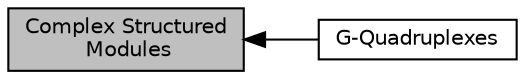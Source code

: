 digraph "Complex Structured Modules"
{
  bgcolor="transparent";
  edge [fontname="Helvetica",fontsize="10",labelfontname="Helvetica",labelfontsize="10"];
  node [fontname="Helvetica",fontsize="10",shape=box];
  rankdir=LR;
  Node0 [label="Complex Structured\l Modules",height=0.2,width=0.4,color="black", fillcolor="grey75", style="filled", fontcolor="black",tooltip=" "];
  Node1 [label="G-Quadruplexes",height=0.2,width=0.4,color="black",URL="$group__gquads.html",tooltip="Various functions related to G-quadruplex computations."];
  Node0->Node1 [shape=plaintext, dir="back", style="solid"];
}

